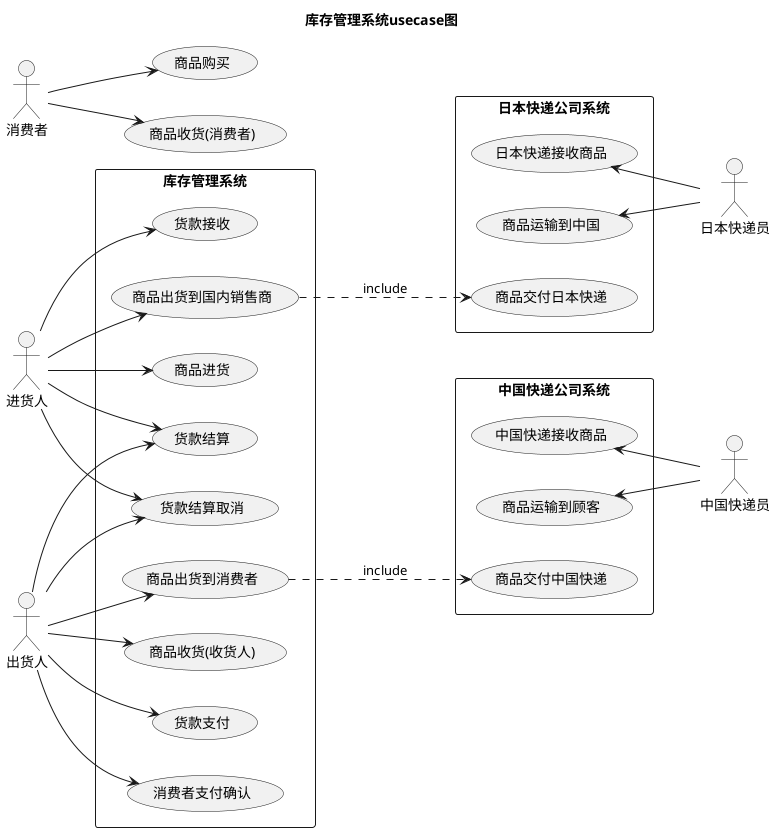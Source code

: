 @startuml
left to right direction
title 库存管理系统usecase图

actor 进货人
actor 出货人
actor 消费者
actor 中国快递员
actor 日本快递员


usecase "商品收货(消费者)" as GoodsReceiptConsumer

usecase 商品购买


rectangle 库存管理系统{
  usecase 货款结算
  usecase 商品出货到国内销售商
  usecase 消费者支付确认
  usecase 商品出货到消费者
  usecase 商品进货
  usecase "商品收货(收货人)" as GoodsReceiptConsignee
  usecase 货款结算取消
  usecase 货款支付
  usecase 货款接收
}

rectangle 日本快递公司系统{
  usecase 商品交付日本快递
  usecase 日本快递接收商品
  usecase 商品运输到中国
}
rectangle 中国快递公司系统{
  usecase 商品交付中国快递
  usecase 中国快递接收商品
  usecase 商品运输到顾客
}

'relationship'
进货人 --> 商品进货
进货人 --> 商品出货到国内销售商
进货人 --> 货款结算
进货人 --> 货款结算取消
进货人 --> 货款接收

日本快递员 -up-> 商品运输到中国
日本快递员 -up-> 日本快递接收商品

出货人 --> GoodsReceiptConsignee
出货人 --> 商品出货到消费者
出货人 --> 货款结算
出货人 --> 消费者支付确认
出货人 --> 货款结算取消
出货人 --> 货款支付

中国快递员 -up-> 商品运输到顾客
中国快递员 -up-> 中国快递接收商品

消费者 --> 商品购买
消费者 --> GoodsReceiptConsumer

商品出货到国内销售商 -.-> 商品交付日本快递 : include
商品出货到消费者 -.-> 商品交付中国快递 : include

@enduml
